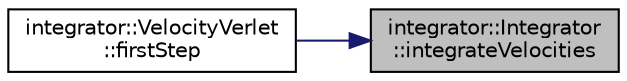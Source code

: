 digraph "integrator::Integrator::integrateVelocities"
{
 // LATEX_PDF_SIZE
  edge [fontname="Helvetica",fontsize="10",labelfontname="Helvetica",labelfontsize="10"];
  node [fontname="Helvetica",fontsize="10",shape=record];
  rankdir="RL";
  Node1 [label="integrator::Integrator\l::integrateVelocities",height=0.2,width=0.4,color="black", fillcolor="grey75", style="filled", fontcolor="black",tooltip="integrates the velocities of a single atom"];
  Node1 -> Node2 [dir="back",color="midnightblue",fontsize="10",style="solid",fontname="Helvetica"];
  Node2 [label="integrator::VelocityVerlet\l::firstStep",height=0.2,width=0.4,color="black", fillcolor="white", style="filled",URL="$classintegrator_1_1VelocityVerlet.html#a3e53eae7dc875fa36b884bcff3b0af99",tooltip="applies first half step of velocity verlet algorithm"];
}
